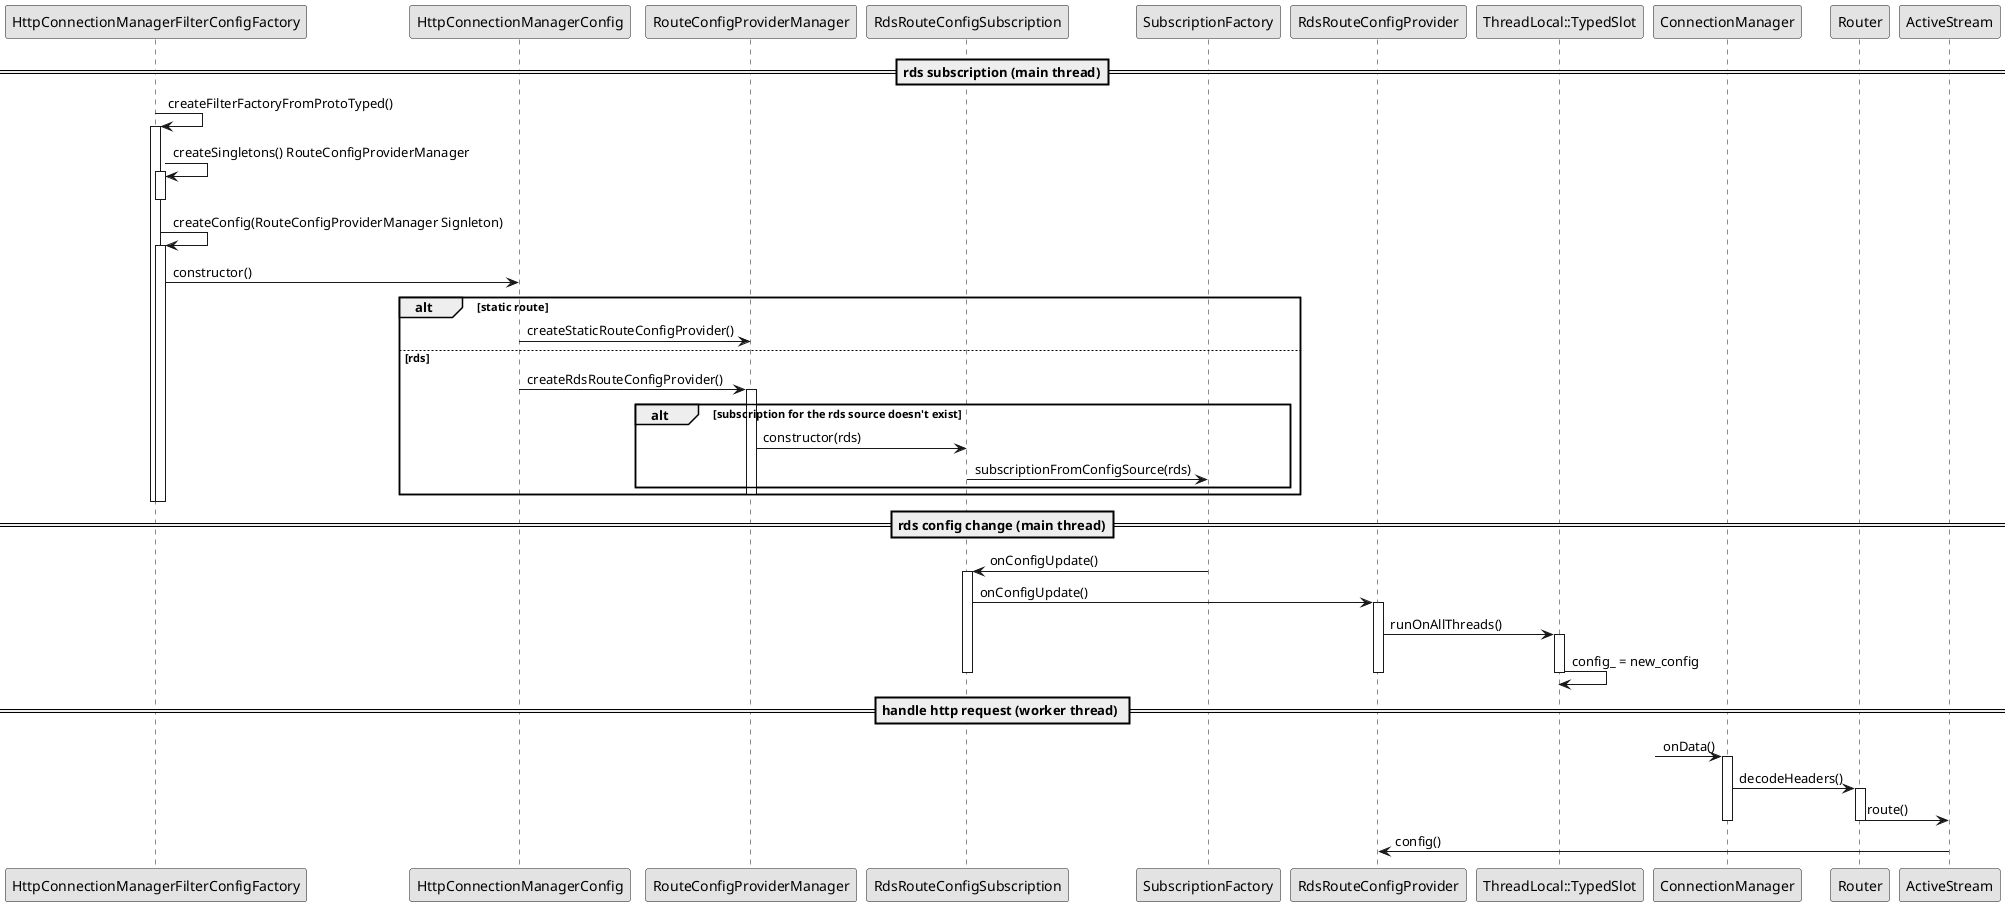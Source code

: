 @startuml
'skinparam handwritten true
skinparam monochrome true
skinparam packageStyle rect
skinparam defaultFontName FG Virgil
skinparam shadowing false

== rds subscription (main thread)==

HttpConnectionManagerFilterConfigFactory -> HttpConnectionManagerFilterConfigFactory:createFilterFactoryFromProtoTyped()
activate HttpConnectionManagerFilterConfigFactory

HttpConnectionManagerFilterConfigFactory -> HttpConnectionManagerFilterConfigFactory:createSingletons() RouteConfigProviderManager
activate HttpConnectionManagerFilterConfigFactory
deactivate HttpConnectionManagerFilterConfigFactory

HttpConnectionManagerFilterConfigFactory -> HttpConnectionManagerFilterConfigFactory:createConfig(RouteConfigProviderManager Signleton)
activate HttpConnectionManagerFilterConfigFactory

HttpConnectionManagerFilterConfigFactory -> HttpConnectionManagerConfig:constructor()
alt static route
    HttpConnectionManagerConfig -> RouteConfigProviderManager:createStaticRouteConfigProvider()
else rds
    HttpConnectionManagerConfig -> RouteConfigProviderManager:createRdsRouteConfigProvider()
    activate RouteConfigProviderManager
    alt subscription for the rds source doesn't exist
            RouteConfigProviderManager -> RdsRouteConfigSubscription:constructor(rds)
            RdsRouteConfigSubscription -> SubscriptionFactory:subscriptionFromConfigSource(rds)
    end
    deactivate RouteConfigProviderManager
end
deactivate HttpConnectionManagerFilterConfigFactory

deactivate HttpConnectionManagerFilterConfigFactory

== rds config change (main thread)==

SubscriptionFactory -> RdsRouteConfigSubscription:onConfigUpdate() 
activate RdsRouteConfigSubscription
RdsRouteConfigSubscription -> RdsRouteConfigProvider:onConfigUpdate()

activate RdsRouteConfigProvider
RdsRouteConfigProvider -> "ThreadLocal::TypedSlot":runOnAllThreads()
activate "ThreadLocal::TypedSlot"
"ThreadLocal::TypedSlot" -> "ThreadLocal::TypedSlot": config_ = new_config
deactivate "ThreadLocal::TypedSlot"

deactivate RdsRouteConfigProvider

deactivate RdsRouteConfigSubscription

== handle http request (worker thread) ==

?->ConnectionManager:onData()
activate ConnectionManager
ConnectionManager -> Router:decodeHeaders()

activate Router
Router -> ActiveStream:route()
deactivate Router
deactivate ConnectionManager
ActiveStream -> RdsRouteConfigProvider:config()

/'
== get upstream connection ==
"FilterManagerImpl" -> "TcpProxy::Filter": onNewConnection()
activate "TcpProxy::Filter"
"TcpProxy::Filter" -> "TcpProxy::Filter": initializeUpstreamConnection()
activate "TcpProxy::Filter"

"TcpProxy::Filter" -> "TcpProxy::GenericConnPoolFactory":createGenericConnPool(upstream_callbacks_) ➂
activate "TcpProxy::Filter"
deactivate "TcpProxy::Filter"

"TcpProxy::Filter" -> "TcpProxy::GenericConnPool":newStream(GenericConnectionPoolCallbacks) ➃
activate "TcpProxy::Filter"
deactivate "TcpProxy::Filter"

deactivate "TcpProxy::Filter"
deactivate "TcpProxy::Filter"

"TcpProxy::GenericConnPool" -> "TcpProxy::Filter": onGenericPoolReady ➃


== process downstream data ==
FilterManagerImpl -> ConnectionManager: onData() ➀ 
activate ConnectionManager
ConnectionManager -> "ConnectionManager":dispatch() 
activate ConnectionManager
ConnectionManager -> RequestDecoder: onData()
RequestDecoder -> DecoderStateMachine: run()
activate DecoderStateMachine
DecoderStateMachine -> DecoderStateMachine: handleState()
activate DecoderStateMachine
DecoderStateMachine -> DecoderStateMachine: onDecodeStreamHeader()
DecoderStateMachine -> ActiveStream: constructor()
ActiveStream -> DecoderStateMachine:newStream()
DecoderStateMachine -> DecoderStateMachine: onDecodeStreamData()
DecoderStateMachine -> ActiveStream:onStreamDecoded()
activate ActiveStream
ActiveStream -> ActiveMessage:onStreamDecoded()
activate ActiveMessage
ActiveMessage -> Router:onMessageDecoded()
Router -> ActiveMessage:route()
ActiveMessage -> ConnectionManager:config()
activate Router
Router -> ClusterManager:getThreadLocalCluster()
Router -> ThreadLocalCluster:tcpConnPool()
Router -> UpstreamRequest:constructor()
Router -> UpstreamRequest:start()
UpstreamRequest -> ConnectionPool:newConnection(*this)
ConnectionPool -> UpstreamRequest:onPoolReady()
activate UpstreamRequest
UpstreamRequest -> ClientConnection:addUpstreamCallbacks() ➁
UpstreamRequest -> ConnectionPool:connection()
UpstreamRequest -> ClientConnection:write()
deactivate UpstreamRequest
deactivate Router
deactivate ActiveMessage
deactivate ActiveStream
deactivate DecoderStateMachine
deactivate DecoderStateMachine
deactivate ConnectionManager
deactivate ConnectionManager

== process upstream data ==
ClientConnection -> Router: onUpstreamData() ➁
activate Router
Router -> ActiveMessage:startUpstreamResponse()
Router -> ActiveMessage:upstreamData()
ActiveMessage -> ActiveResponseDecoder:onData()
ActiveResponseDecoder -> ResponseDecoder:onData()
ResponseDecoder -> DecoderStateMachine:run()

activate DecoderStateMachine
DecoderStateMachine -> DecoderStateMachine: handleState()
activate DecoderStateMachine
DecoderStateMachine -> DecoderStateMachine: onDecodeStreamHeader()
DecoderStateMachine -> ActiveStream: constructor()
ActiveStream -> DecoderStateMachine:newStream()
DecoderStateMachine -> DecoderStateMachine: onDecodeStreamData()
DecoderStateMachine -> ActiveStream:onStreamDecoded()
ActiveStream -> ActiveResponseDecoder:onStreamDecoded()
ActiveResponseDecoder -> Connection:write()
deactivate DecoderStateMachine
deactivate DecoderStateMachine
deactivate Router
'/
@enduml